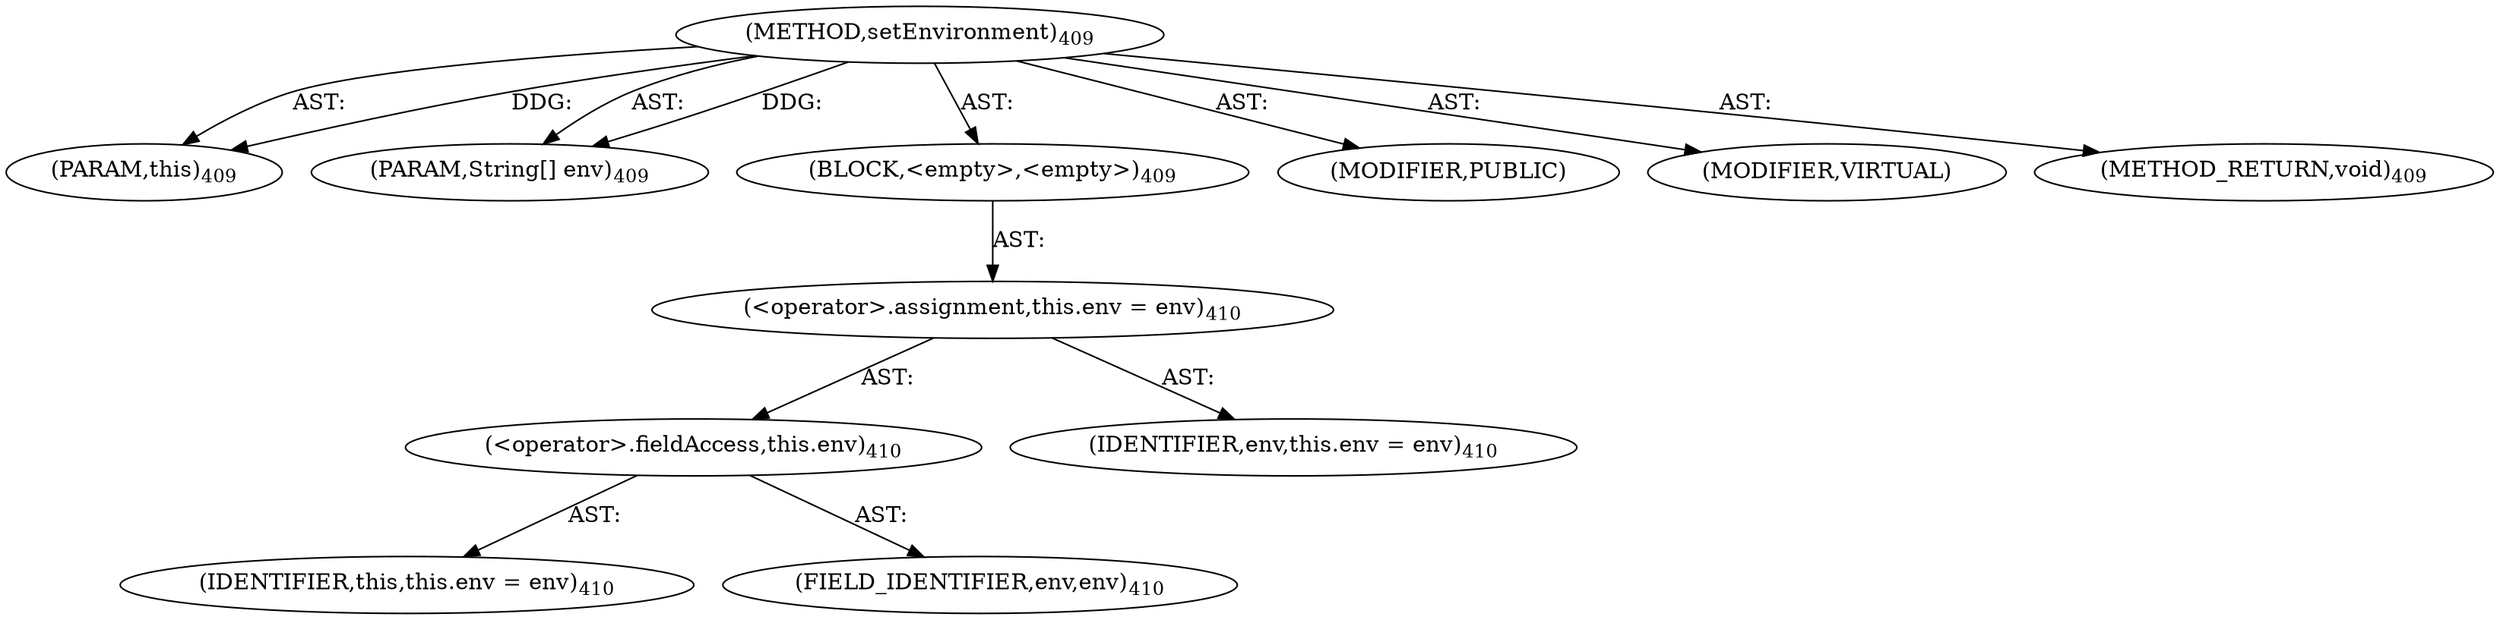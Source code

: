 digraph "setEnvironment" {  
"111669149708" [label = <(METHOD,setEnvironment)<SUB>409</SUB>> ]
"115964116995" [label = <(PARAM,this)<SUB>409</SUB>> ]
"115964117034" [label = <(PARAM,String[] env)<SUB>409</SUB>> ]
"25769803829" [label = <(BLOCK,&lt;empty&gt;,&lt;empty&gt;)<SUB>409</SUB>> ]
"30064771220" [label = <(&lt;operator&gt;.assignment,this.env = env)<SUB>410</SUB>> ]
"30064771221" [label = <(&lt;operator&gt;.fieldAccess,this.env)<SUB>410</SUB>> ]
"68719476739" [label = <(IDENTIFIER,this,this.env = env)<SUB>410</SUB>> ]
"55834574876" [label = <(FIELD_IDENTIFIER,env,env)<SUB>410</SUB>> ]
"68719476880" [label = <(IDENTIFIER,env,this.env = env)<SUB>410</SUB>> ]
"133143986222" [label = <(MODIFIER,PUBLIC)> ]
"133143986223" [label = <(MODIFIER,VIRTUAL)> ]
"128849018892" [label = <(METHOD_RETURN,void)<SUB>409</SUB>> ]
  "111669149708" -> "115964116995"  [ label = "AST: "] 
  "111669149708" -> "115964117034"  [ label = "AST: "] 
  "111669149708" -> "25769803829"  [ label = "AST: "] 
  "111669149708" -> "133143986222"  [ label = "AST: "] 
  "111669149708" -> "133143986223"  [ label = "AST: "] 
  "111669149708" -> "128849018892"  [ label = "AST: "] 
  "25769803829" -> "30064771220"  [ label = "AST: "] 
  "30064771220" -> "30064771221"  [ label = "AST: "] 
  "30064771220" -> "68719476880"  [ label = "AST: "] 
  "30064771221" -> "68719476739"  [ label = "AST: "] 
  "30064771221" -> "55834574876"  [ label = "AST: "] 
  "111669149708" -> "115964116995"  [ label = "DDG: "] 
  "111669149708" -> "115964117034"  [ label = "DDG: "] 
}

